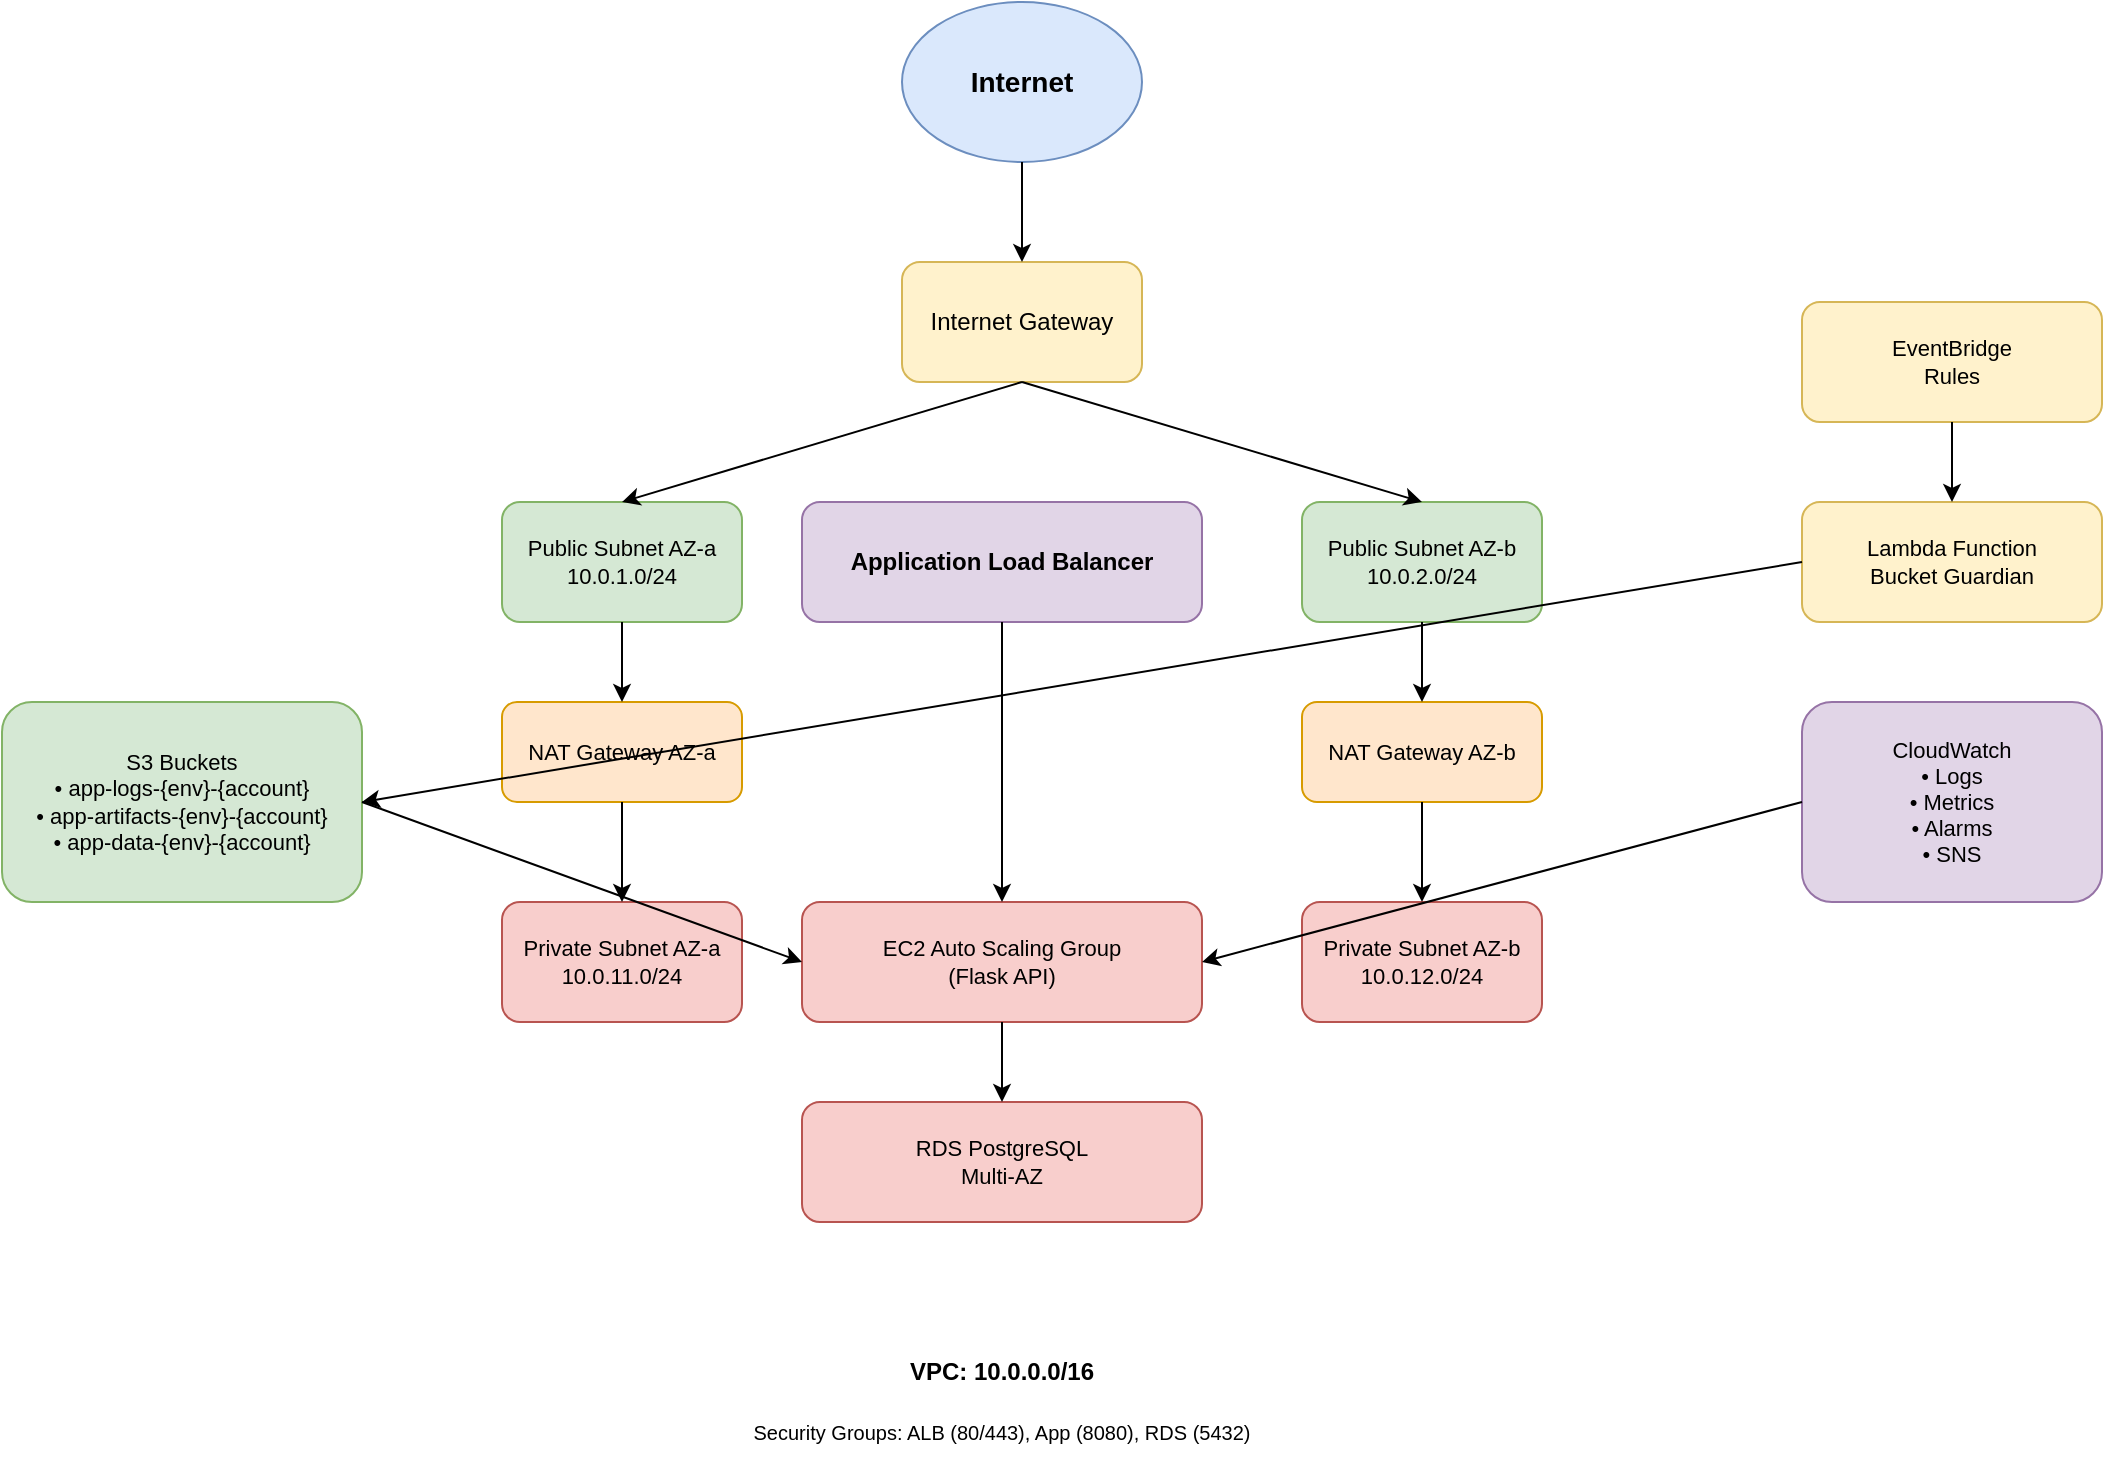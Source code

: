 <?xml version="1.0" encoding="UTF-8"?>
<mxfile version="22.1.16" type="device">
  <diagram name="AWS Infrastructure Architecture" id="aws-arch">
    <mxGraphModel dx="1422" dy="794" grid="1" gridSize="10" guides="1" tooltips="1" connect="1" arrows="1" fold="1" page="1" pageScale="1" pageWidth="1169" pageHeight="827" math="0" shadow="0">
      <root>
        <mxCell id="0" />
        <mxCell id="1" parent="0" />
        
        <!-- Internet -->
        <mxCell id="internet" value="Internet" style="ellipse;whiteSpace=wrap;html=1;fillColor=#dae8fc;strokeColor=#6c8ebf;fontSize=14;fontStyle=1;" vertex="1" parent="1">
          <mxGeometry x="500" y="50" width="120" height="80" as="geometry" />
        </mxCell>
        
        <!-- Internet Gateway -->
        <mxCell id="igw" value="Internet Gateway" style="rounded=1;whiteSpace=wrap;html=1;fillColor=#fff2cc;strokeColor=#d6b656;fontSize=12;" vertex="1" parent="1">
          <mxGeometry x="500" y="180" width="120" height="60" as="geometry" />
        </mxCell>
        
        <!-- Public Subnets -->
        <mxCell id="public_subnet_1" value="Public Subnet AZ-a&#xa;10.0.1.0/24" style="rounded=1;whiteSpace=wrap;html=1;fillColor=#d5e8d4;strokeColor=#82b366;fontSize=11;" vertex="1" parent="1">
          <mxGeometry x="300" y="300" width="120" height="60" as="geometry" />
        </mxCell>
        
        <mxCell id="public_subnet_2" value="Public Subnet AZ-b&#xa;10.0.2.0/24" style="rounded=1;whiteSpace=wrap;html=1;fillColor=#d5e8d4;strokeColor=#82b366;fontSize=11;" vertex="1" parent="1">
          <mxGeometry x="700" y="300" width="120" height="60" as="geometry" />
        </mxCell>
        
        <!-- NAT Gateways -->
        <mxCell id="nat_1" value="NAT Gateway AZ-a" style="rounded=1;whiteSpace=wrap;html=1;fillColor=#ffe6cc;strokeColor=#d79b00;fontSize=11;" vertex="1" parent="1">
          <mxGeometry x="300" y="400" width="120" height="50" as="geometry" />
        </mxCell>
        
        <mxCell id="nat_2" value="NAT Gateway AZ-b" style="rounded=1;whiteSpace=wrap;html=1;fillColor=#ffe6cc;strokeColor=#d79b00;fontSize=11;" vertex="1" parent="1">
          <mxGeometry x="700" y="400" width="120" height="50" as="geometry" />
        </mxCell>
        
        <!-- Private Subnets -->
        <mxCell id="private_subnet_1" value="Private Subnet AZ-a&#xa;10.0.11.0/24" style="rounded=1;whiteSpace=wrap;html=1;fillColor=#f8cecc;strokeColor=#b85450;fontSize=11;" vertex="1" parent="1">
          <mxGeometry x="300" y="500" width="120" height="60" as="geometry" />
        </mxCell>
        
        <mxCell id="private_subnet_2" value="Private Subnet AZ-b&#xa;10.0.12.0/24" style="rounded=1;whiteSpace=wrap;html=1;fillColor=#f8cecc;strokeColor=#b85450;fontSize=11;" vertex="1" parent="1">
          <mxGeometry x="700" y="500" width="120" height="60" as="geometry" />
        </mxCell>
        
        <!-- Application Load Balancer -->
        <mxCell id="alb" value="Application Load Balancer" style="rounded=1;whiteSpace=wrap;html=1;fillColor=#e1d5e7;strokeColor=#9673a6;fontSize=12;fontStyle=1;" vertex="1" parent="1">
          <mxGeometry x="450" y="300" width="200" height="60" as="geometry" />
        </mxCell>
        
        <!-- EC2 Auto Scaling Group -->
        <mxCell id="ec2_asg" value="EC2 Auto Scaling Group&#xa;(Flask API)" style="rounded=1;whiteSpace=wrap;html=1;fillColor=#f8cecc;strokeColor=#b85450;fontSize=11;" vertex="1" parent="1">
          <mxGeometry x="450" y="500" width="200" height="60" as="geometry" />
        </mxCell>
        
        <!-- RDS Database -->
        <mxCell id="rds" value="RDS PostgreSQL&#xa;Multi-AZ" style="rounded=1;whiteSpace=wrap;html=1;fillColor=#f8cecc;strokeColor=#b85450;fontSize=11;" vertex="1" parent="1">
          <mxGeometry x="450" y="600" width="200" height="60" as="geometry" />
        </mxCell>
        
        <!-- S3 Buckets -->
        <mxCell id="s3_buckets" value="S3 Buckets&#xa;• app-logs-{env}-{account}&#xa;• app-artifacts-{env}-{account}&#xa;• app-data-{env}-{account}" style="rounded=1;whiteSpace=wrap;html=1;fillColor=#d5e8d4;strokeColor=#82b366;fontSize=11;" vertex="1" parent="1">
          <mxGeometry x="50" y="400" width="180" height="100" as="geometry" />
        </mxCell>
        
        <!-- CloudWatch & Monitoring -->
        <mxCell id="cloudwatch" value="CloudWatch&#xa;• Logs&#xa;• Metrics&#xa;• Alarms&#xa;• SNS" style="rounded=1;whiteSpace=wrap;html=1;fillColor=#e1d5e7;strokeColor=#9673a6;fontSize=11;" vertex="1" parent="1">
          <mxGeometry x="950" y="400" width="150" height="100" as="geometry" />
        </mxCell>
        
        <!-- Lambda & EventBridge -->
        <mxCell id="lambda" value="Lambda Function&#xa;Bucket Guardian" style="rounded=1;whiteSpace=wrap;html=1;fillColor=#fff2cc;strokeColor=#d6b656;fontSize=11;" vertex="1" parent="1">
          <mxGeometry x="950" y="300" width="150" height="60" as="geometry" />
        </mxCell>
        
        <mxCell id="eventbridge" value="EventBridge&#xa;Rules" style="rounded=1;whiteSpace=wrap;html=1;fillColor=#fff2cc;strokeColor=#d6b656;fontSize=11;" vertex="1" parent="1">
          <mxGeometry x="950" y="200" width="150" height="60" as="geometry" />
        </mxCell>
        
        <!-- Connections -->
        <!-- Internet to IGW -->
        <mxCell id="conn1" value="" style="endArrow=classic;html=1;rounded=0;exitX=0.5;exitY=1;exitDx=0;exitDy=0;entryX=0.5;entryY=0;entryDx=0;entryDy=0;" edge="1" parent="1" source="internet" target="igw">
          <mxGeometry width="50" height="50" relative="1" as="geometry">
            <mxPoint x="560" y="240" as="sourcePoint" />
            <mxPoint x="610" y="190" as="targetPoint" />
          </mxGeometry>
        </mxCell>
        
        <!-- IGW to Public Subnets -->
        <mxCell id="conn2" value="" style="endArrow=classic;html=1;rounded=0;exitX=0.5;exitY=1;exitDx=0;exitDy=0;entryX=0.5;entryY=0;entryDx=0;entryDy=0;" edge="1" parent="1" source="igw" target="public_subnet_1">
          <mxGeometry width="50" height="50" relative="1" as="geometry">
            <mxPoint x="560" y="240" as="sourcePoint" />
            <mxPoint x="360" y="300" as="targetPoint" />
          </mxGeometry>
        </mxCell>
        
        <mxCell id="conn3" value="" style="endArrow=classic;html=1;rounded=0;exitX=0.5;exitY=1;exitDx=0;exitDy=0;entryX=0.5;entryY=0;entryDx=0;entryDy=0;" edge="1" parent="1" source="igw" target="public_subnet_2">
          <mxGeometry width="50" height="50" relative="1" as="geometry">
            <mxPoint x="560" y="240" as="sourcePoint" />
            <mxPoint x="760" y="300" as="targetPoint" />
          </mxGeometry>
        </mxCell>
        
        <!-- Public to Private via NAT -->
        <mxCell id="conn4" value="" style="endArrow=classic;html=1;rounded=0;exitX=0.5;exitY=1;exitDx=0;exitDy=0;entryX=0.5;entryY=0;entryDx=0;entryDy=0;" edge="1" parent="1" source="public_subnet_1" target="nat_1">
          <mxGeometry width="50" height="50" relative="1" as="geometry">
            <mxPoint x="360" y="360" as="sourcePoint" />
            <mxPoint x="360" y="400" as="targetPoint" />
          </mxGeometry>
        </mxCell>
        
        <mxCell id="conn5" value="" style="endArrow=classic;html=1;rounded=0;exitX=0.5;exitY=1;exitDx=0;exitDy=0;entryX=0.5;entryY=0;entryDx=0;entryDy=0;" edge="1" parent="1" source="public_subnet_2" target="nat_2">
          <mxGeometry width="50" height="50" relative="1" as="geometry">
            <mxPoint x="760" y="360" as="sourcePoint" />
            <mxPoint x="760" y="400" as="targetPoint" />
          </mxGeometry>
        </mxCell>
        
        <!-- NAT to Private -->
        <mxCell id="conn6" value="" style="endArrow=classic;html=1;rounded=0;exitX=0.5;exitY=1;exitDx=0;exitDy=0;entryX=0.5;entryY=0;entryDx=0;entryDy=0;" edge="1" parent="1" source="nat_1" target="private_subnet_1">
          <mxGeometry width="50" height="50" relative="1" as="geometry">
            <mxPoint x="360" y="450" as="sourcePoint" />
            <mxPoint x="360" y="500" as="targetPoint" />
          </mxGeometry>
        </mxCell>
        
        <mxCell id="conn7" value="" style="endArrow=classic;html=1;rounded=0;exitX=0.5;exitY=1;exitDx=0;exitDy=0;entryX=0.5;entryY=0;entryDx=0;entryDy=0;" edge="1" parent="1" source="nat_2" target="private_subnet_2">
          <mxGeometry width="50" height="50" relative="1" as="geometry">
            <mxPoint x="760" y="450" as="sourcePoint" />
            <mxPoint x="760" y="500" as="targetPoint" />
          </mxGeometry>
        </mxCell>
        
        <!-- ALB to EC2 -->
        <mxCell id="conn8" value="" style="endArrow=classic;html=1;rounded=0;exitX=0.5;exitY=1;exitDx=0;exitDy=0;entryX=0.5;entryY=0;entryDx=0;entryDy=0;" edge="1" parent="1" source="alb" target="ec2_asg">
          <mxGeometry width="50" height="50" relative="1" as="geometry">
            <mxPoint x="550" y="360" as="sourcePoint" />
            <mxPoint x="550" y="500" as="targetPoint" />
          </mxGeometry>
        </mxCell>
        
        <!-- EC2 to RDS -->
        <mxCell id="conn9" value="" style="endArrow=classic;html=1;rounded=0;exitX=0.5;exitY=1;exitDx=0;exitDy=0;entryX=0.5;entryY=0;entryDx=0;entryDy=0;" edge="1" parent="1" source="ec2_asg" target="rds">
          <mxGeometry width="50" height="50" relative="1" as="geometry">
            <mxPoint x="550" y="560" as="sourcePoint" />
            <mxPoint x="550" y="600" as="targetPoint" />
          </mxGeometry>
        </mxCell>
        
        <!-- S3 connections -->
        <mxCell id="conn10" value="" style="endArrow=classic;html=1;rounded=0;exitX=1;exitY=0.5;exitDx=0;exitDy=0;entryX=0;entryY=0.5;entryDx=0;entryDy=0;" edge="1" parent="1" source="s3_buckets" target="ec2_asg">
          <mxGeometry width="50" height="50" relative="1" as="geometry">
            <mxPoint x="230" y="450" as="sourcePoint" />
            <mxPoint x="450" y="530" as="targetPoint" />
          </mxGeometry>
        </mxCell>
        
        <!-- CloudWatch connections -->
        <mxCell id="conn11" value="" style="endArrow=classic;html=1;rounded=0;exitX=0;exitY=0.5;exitDx=0;exitDy=0;entryX=1;entryY=0.5;entryDx=0;entryDy=0;" edge="1" parent="1" source="cloudwatch" target="ec2_asg">
          <mxGeometry width="50" height="50" relative="1" as="geometry">
            <mxPoint x="950" y="450" as="sourcePoint" />
            <mxPoint x="650" y="530" as="targetPoint" />
          </mxGeometry>
        </mxCell>
        
        <!-- EventBridge to Lambda -->
        <mxCell id="conn12" value="" style="endArrow=classic;html=1;rounded=0;exitX=0.5;exitY=1;exitDx=0;exitDy=0;entryX=0.5;entryY=0;entryDx=0;entryDy=0;" edge="1" parent="1" source="eventbridge" target="lambda">
          <mxGeometry width="50" height="50" relative="1" as="geometry">
            <mxPoint x="1025" y="260" as="sourcePoint" />
            <mxPoint x="1025" y="300" as="targetPoint" />
          </mxGeometry>
        </mxCell>
        
        <!-- Lambda to S3 -->
        <mxCell id="conn13" value="" style="endArrow=classic;html=1;rounded=0;exitX=0;exitY=0.5;exitDx=0;exitDy=0;entryX=1;entryY=0.5;entryDx=0;entryDy=0;" edge="1" parent="1" source="lambda" target="s3_buckets">
          <mxGeometry width="50" height="50" relative="1" as="geometry">
            <mxPoint x="950" y="330" as="sourcePoint" />
            <mxPoint x="230" y="450" as="targetPoint" />
          </mxGeometry>
        </mxCell>
        
        <!-- Labels -->
        <mxCell id="label1" value="VPC: 10.0.0.0/16" style="text;html=1;strokeColor=none;fillColor=none;align=center;verticalAlign=middle;whiteSpace=wrap;rounded=0;fontSize=12;fontStyle=1;" vertex="1" parent="1">
          <mxGeometry x="450" y="720" width="200" height="30" as="geometry" />
        </mxCell>
        
        <mxCell id="label2" value="Security Groups: ALB (80/443), App (8080), RDS (5432)" style="text;html=1;strokeColor=none;fillColor=none;align=center;verticalAlign=middle;whiteSpace=wrap;rounded=0;fontSize=10;" vertex="1" parent="1">
          <mxGeometry x="400" y="750" width="300" height="30" as="geometry" />
        </mxCell>
        
        <mxCell id="label3" value="Tags: Project=Cloud-IaC, Owner=VarunN, Env=dev|prod, CostCenter=R&D" style="text;html=1;strokeColor=none;fillColor=none;align=center;verticalAlign=middle;whiteSpace=wrap;rounded=0;fontSize=10;" vertex="1" parent="1">
          <mxGeometry x="400" y="780" width="300" height="30" as="geometry" />
        </mxCell>
        
      </root>
    </mxGraphModel>
  </diagram>
</mxfile> 